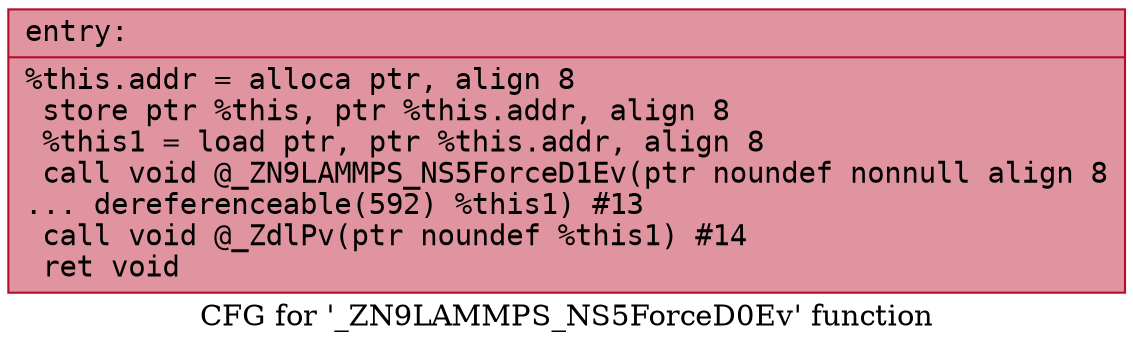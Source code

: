 digraph "CFG for '_ZN9LAMMPS_NS5ForceD0Ev' function" {
	label="CFG for '_ZN9LAMMPS_NS5ForceD0Ev' function";

	Node0x563a5e038340 [shape=record,color="#b70d28ff", style=filled, fillcolor="#b70d2870" fontname="Courier",label="{entry:\l|  %this.addr = alloca ptr, align 8\l  store ptr %this, ptr %this.addr, align 8\l  %this1 = load ptr, ptr %this.addr, align 8\l  call void @_ZN9LAMMPS_NS5ForceD1Ev(ptr noundef nonnull align 8\l... dereferenceable(592) %this1) #13\l  call void @_ZdlPv(ptr noundef %this1) #14\l  ret void\l}"];
}
